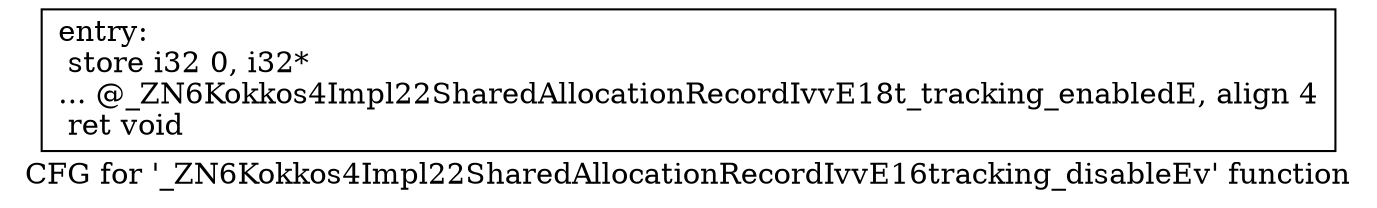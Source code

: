 digraph "CFG for '_ZN6Kokkos4Impl22SharedAllocationRecordIvvE16tracking_disableEv' function" {
	label="CFG for '_ZN6Kokkos4Impl22SharedAllocationRecordIvvE16tracking_disableEv' function";

	Node0x5e9afa0 [shape=record,label="{entry:\l  store i32 0, i32*\l... @_ZN6Kokkos4Impl22SharedAllocationRecordIvvE18t_tracking_enabledE, align 4\l  ret void\l}"];
}
